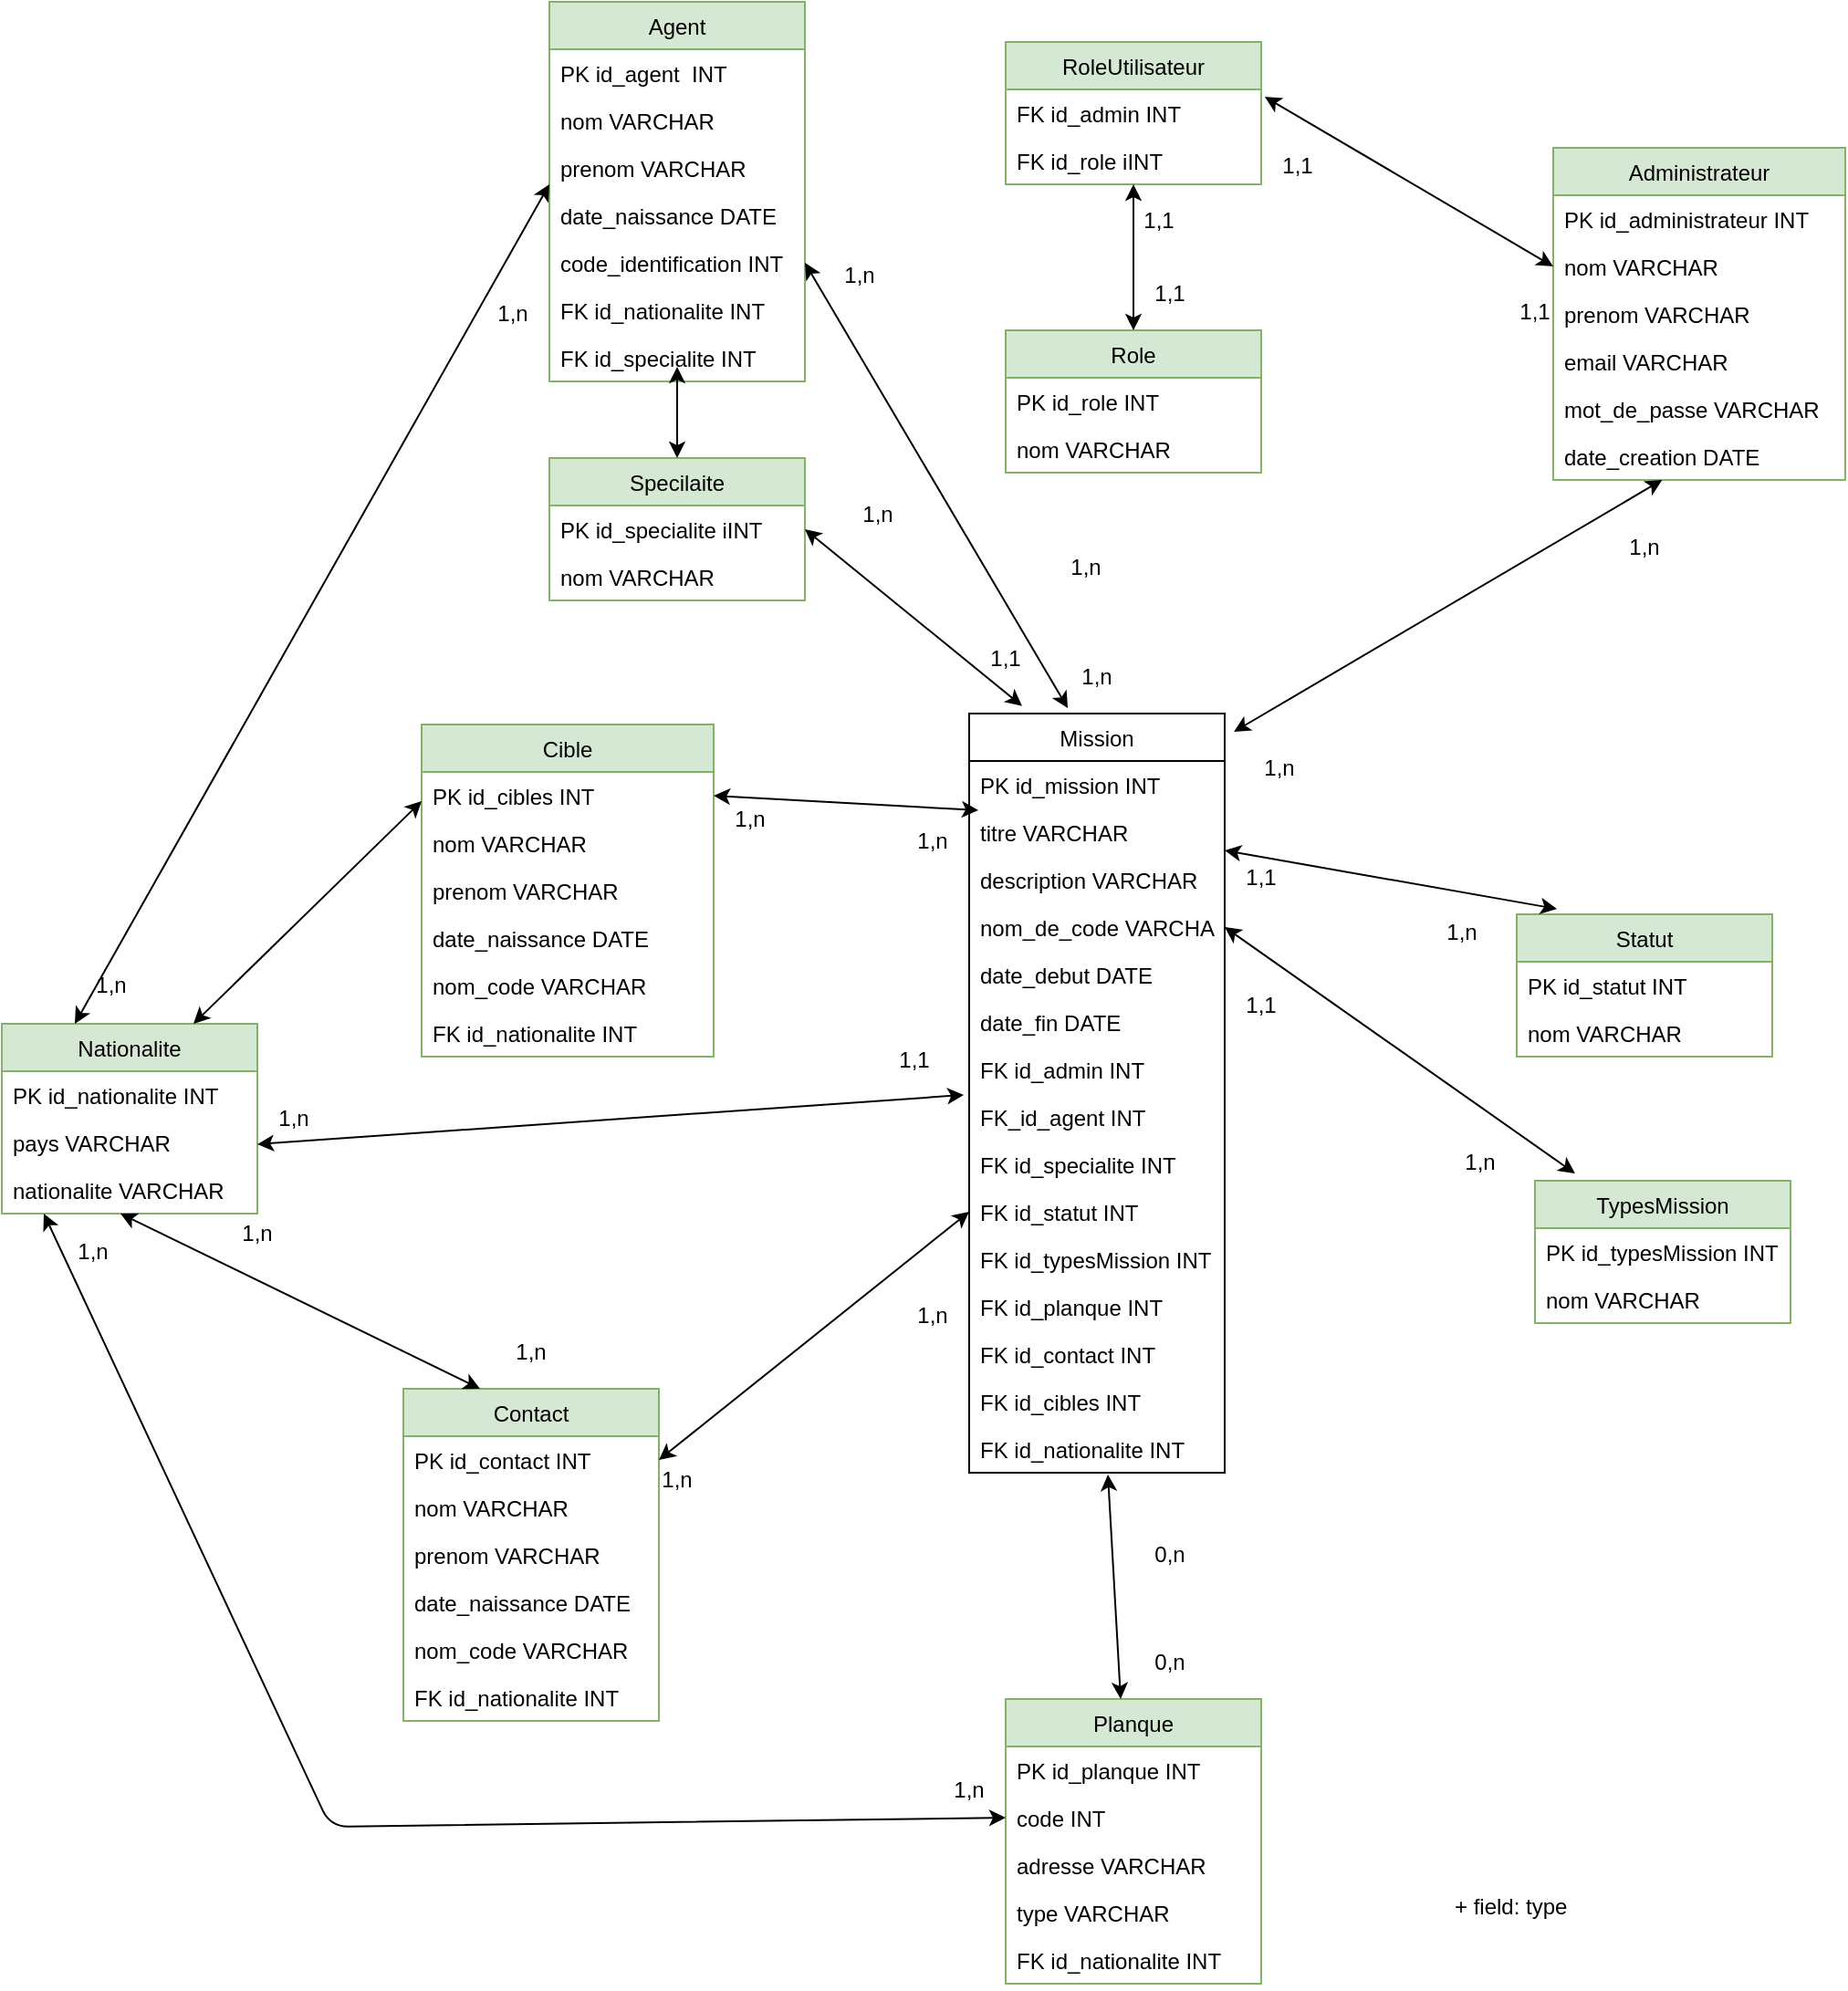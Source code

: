 <mxfile version="15.4.3" type="device"><diagram id="C5RBs43oDa-KdzZeNtuy" name="Page-1"><mxGraphModel dx="1865" dy="1716" grid="1" gridSize="10" guides="1" tooltips="1" connect="1" arrows="1" fold="1" page="1" pageScale="1" pageWidth="827" pageHeight="1169" math="0" shadow="0"><root><mxCell id="WIyWlLk6GJQsqaUBKTNV-0"/><mxCell id="WIyWlLk6GJQsqaUBKTNV-1" parent="WIyWlLk6GJQsqaUBKTNV-0"/><mxCell id="q0mctD1sltkglTrQHnda-12" value="Mission" style="swimlane;fontStyle=0;childLayout=stackLayout;horizontal=1;startSize=26;fillColor=none;horizontalStack=0;resizeParent=1;resizeParentMax=0;resizeLast=0;collapsible=1;marginBottom=0;" parent="WIyWlLk6GJQsqaUBKTNV-1" vertex="1"><mxGeometry x="330" y="290" width="140" height="416" as="geometry"/></mxCell><mxCell id="zkfFHV4jXpPFQw0GAbJ--1" value="PK id_mission INT" style="text;align=left;verticalAlign=top;spacingLeft=4;spacingRight=4;overflow=hidden;rotatable=0;points=[[0,0.5],[1,0.5]];portConstraint=eastwest;" parent="q0mctD1sltkglTrQHnda-12" vertex="1"><mxGeometry y="26" width="140" height="26" as="geometry"/></mxCell><mxCell id="zkfFHV4jXpPFQw0GAbJ--2" value="titre VARCHAR" style="text;align=left;verticalAlign=top;spacingLeft=4;spacingRight=4;overflow=hidden;rotatable=0;points=[[0,0.5],[1,0.5]];portConstraint=eastwest;rounded=0;shadow=0;html=0;" parent="q0mctD1sltkglTrQHnda-12" vertex="1"><mxGeometry y="52" width="140" height="26" as="geometry"/></mxCell><mxCell id="zkfFHV4jXpPFQw0GAbJ--3" value="description VARCHAR" style="text;align=left;verticalAlign=top;spacingLeft=4;spacingRight=4;overflow=hidden;rotatable=0;points=[[0,0.5],[1,0.5]];portConstraint=eastwest;rounded=0;shadow=0;html=0;" parent="q0mctD1sltkglTrQHnda-12" vertex="1"><mxGeometry y="78" width="140" height="26" as="geometry"/></mxCell><mxCell id="q0mctD1sltkglTrQHnda-6" value="nom_de_code VARCHAR" style="text;align=left;verticalAlign=top;spacingLeft=4;spacingRight=4;overflow=hidden;rotatable=0;points=[[0,0.5],[1,0.5]];portConstraint=eastwest;rounded=0;shadow=0;html=0;" parent="q0mctD1sltkglTrQHnda-12" vertex="1"><mxGeometry y="104" width="140" height="26" as="geometry"/></mxCell><mxCell id="q0mctD1sltkglTrQHnda-8" value="date_debut DATE" style="text;align=left;verticalAlign=top;spacingLeft=4;spacingRight=4;overflow=hidden;rotatable=0;points=[[0,0.5],[1,0.5]];portConstraint=eastwest;rounded=0;shadow=0;html=0;" parent="q0mctD1sltkglTrQHnda-12" vertex="1"><mxGeometry y="130" width="140" height="26" as="geometry"/></mxCell><mxCell id="q0mctD1sltkglTrQHnda-11" value="date_fin DATE" style="text;align=left;verticalAlign=top;spacingLeft=4;spacingRight=4;overflow=hidden;rotatable=0;points=[[0,0.5],[1,0.5]];portConstraint=eastwest;rounded=0;shadow=0;html=0;" parent="q0mctD1sltkglTrQHnda-12" vertex="1"><mxGeometry y="156" width="140" height="26" as="geometry"/></mxCell><mxCell id="q0mctD1sltkglTrQHnda-129" value="FK id_admin INT" style="text;strokeColor=none;fillColor=none;align=left;verticalAlign=top;spacingLeft=4;spacingRight=4;overflow=hidden;rotatable=0;points=[[0,0.5],[1,0.5]];portConstraint=eastwest;" parent="q0mctD1sltkglTrQHnda-12" vertex="1"><mxGeometry y="182" width="140" height="26" as="geometry"/></mxCell><mxCell id="q0mctD1sltkglTrQHnda-131" value="FK_id_agent INT" style="text;strokeColor=none;fillColor=none;align=left;verticalAlign=top;spacingLeft=4;spacingRight=4;overflow=hidden;rotatable=0;points=[[0,0.5],[1,0.5]];portConstraint=eastwest;" parent="q0mctD1sltkglTrQHnda-12" vertex="1"><mxGeometry y="208" width="140" height="26" as="geometry"/></mxCell><mxCell id="q0mctD1sltkglTrQHnda-132" value="FK id_specialite INT" style="text;strokeColor=none;fillColor=none;align=left;verticalAlign=top;spacingLeft=4;spacingRight=4;overflow=hidden;rotatable=0;points=[[0,0.5],[1,0.5]];portConstraint=eastwest;" parent="q0mctD1sltkglTrQHnda-12" vertex="1"><mxGeometry y="234" width="140" height="26" as="geometry"/></mxCell><mxCell id="q0mctD1sltkglTrQHnda-134" value="FK id_statut INT" style="text;align=left;verticalAlign=top;spacingLeft=4;spacingRight=4;overflow=hidden;rotatable=0;points=[[0,0.5],[1,0.5]];portConstraint=eastwest;" parent="q0mctD1sltkglTrQHnda-12" vertex="1"><mxGeometry y="260" width="140" height="26" as="geometry"/></mxCell><mxCell id="q0mctD1sltkglTrQHnda-135" value="FK id_typesMission INT" style="text;align=left;verticalAlign=top;spacingLeft=4;spacingRight=4;overflow=hidden;rotatable=0;points=[[0,0.5],[1,0.5]];portConstraint=eastwest;" parent="q0mctD1sltkglTrQHnda-12" vertex="1"><mxGeometry y="286" width="140" height="26" as="geometry"/></mxCell><mxCell id="q0mctD1sltkglTrQHnda-136" value="FK id_planque INT" style="text;align=left;verticalAlign=top;spacingLeft=4;spacingRight=4;overflow=hidden;rotatable=0;points=[[0,0.5],[1,0.5]];portConstraint=eastwest;" parent="q0mctD1sltkglTrQHnda-12" vertex="1"><mxGeometry y="312" width="140" height="26" as="geometry"/></mxCell><mxCell id="q0mctD1sltkglTrQHnda-137" value="FK id_contact INT " style="text;align=left;verticalAlign=top;spacingLeft=4;spacingRight=4;overflow=hidden;rotatable=0;points=[[0,0.5],[1,0.5]];portConstraint=eastwest;" parent="q0mctD1sltkglTrQHnda-12" vertex="1"><mxGeometry y="338" width="140" height="26" as="geometry"/></mxCell><mxCell id="q0mctD1sltkglTrQHnda-138" value="FK id_cibles INT" style="text;align=left;verticalAlign=top;spacingLeft=4;spacingRight=4;overflow=hidden;rotatable=0;points=[[0,0.5],[1,0.5]];portConstraint=eastwest;" parent="q0mctD1sltkglTrQHnda-12" vertex="1"><mxGeometry y="364" width="140" height="26" as="geometry"/></mxCell><mxCell id="yPlrHZawD7WD5h74jCWw-13" value="FK id_nationalite INT" style="text;align=left;verticalAlign=top;spacingLeft=4;spacingRight=4;overflow=hidden;rotatable=0;points=[[0,0.5],[1,0.5]];portConstraint=eastwest;" parent="q0mctD1sltkglTrQHnda-12" vertex="1"><mxGeometry y="390" width="140" height="26" as="geometry"/></mxCell><mxCell id="q0mctD1sltkglTrQHnda-14" value="+ field: type" style="text;strokeColor=none;fillColor=none;align=left;verticalAlign=top;spacingLeft=4;spacingRight=4;overflow=hidden;rotatable=0;points=[[0,0.5],[1,0.5]];portConstraint=eastwest;" parent="WIyWlLk6GJQsqaUBKTNV-1" vertex="1"><mxGeometry x="590" y="930" width="140" height="26" as="geometry"/></mxCell><mxCell id="q0mctD1sltkglTrQHnda-16" value="TypesMission" style="swimlane;fontStyle=0;childLayout=stackLayout;horizontal=1;startSize=26;fillColor=#d5e8d4;horizontalStack=0;resizeParent=1;resizeParentMax=0;resizeLast=0;collapsible=1;marginBottom=0;strokeColor=#82b366;" parent="WIyWlLk6GJQsqaUBKTNV-1" vertex="1"><mxGeometry x="640" y="546" width="140" height="78" as="geometry"/></mxCell><mxCell id="q0mctD1sltkglTrQHnda-17" value="PK id_typesMission INT" style="text;align=left;verticalAlign=top;spacingLeft=4;spacingRight=4;overflow=hidden;rotatable=0;points=[[0,0.5],[1,0.5]];portConstraint=eastwest;" parent="q0mctD1sltkglTrQHnda-16" vertex="1"><mxGeometry y="26" width="140" height="26" as="geometry"/></mxCell><mxCell id="q0mctD1sltkglTrQHnda-18" value="nom VARCHAR" style="text;align=left;verticalAlign=top;spacingLeft=4;spacingRight=4;overflow=hidden;rotatable=0;points=[[0,0.5],[1,0.5]];portConstraint=eastwest;rounded=0;shadow=0;html=0;" parent="q0mctD1sltkglTrQHnda-16" vertex="1"><mxGeometry y="52" width="140" height="26" as="geometry"/></mxCell><mxCell id="q0mctD1sltkglTrQHnda-24" value="Planque" style="swimlane;fontStyle=0;childLayout=stackLayout;horizontal=1;startSize=26;fillColor=#d5e8d4;horizontalStack=0;resizeParent=1;resizeParentMax=0;resizeLast=0;collapsible=1;marginBottom=0;strokeColor=#82b366;" parent="WIyWlLk6GJQsqaUBKTNV-1" vertex="1"><mxGeometry x="350" y="830" width="140" height="156" as="geometry"/></mxCell><mxCell id="q0mctD1sltkglTrQHnda-25" value="PK id_planque INT" style="text;align=left;verticalAlign=top;spacingLeft=4;spacingRight=4;overflow=hidden;rotatable=0;points=[[0,0.5],[1,0.5]];portConstraint=eastwest;" parent="q0mctD1sltkglTrQHnda-24" vertex="1"><mxGeometry y="26" width="140" height="26" as="geometry"/></mxCell><mxCell id="q0mctD1sltkglTrQHnda-26" value="code INT" style="text;align=left;verticalAlign=top;spacingLeft=4;spacingRight=4;overflow=hidden;rotatable=0;points=[[0,0.5],[1,0.5]];portConstraint=eastwest;rounded=0;shadow=0;html=0;" parent="q0mctD1sltkglTrQHnda-24" vertex="1"><mxGeometry y="52" width="140" height="26" as="geometry"/></mxCell><mxCell id="q0mctD1sltkglTrQHnda-27" value="adresse VARCHAR" style="text;align=left;verticalAlign=top;spacingLeft=4;spacingRight=4;overflow=hidden;rotatable=0;points=[[0,0.5],[1,0.5]];portConstraint=eastwest;rounded=0;shadow=0;html=0;" parent="q0mctD1sltkglTrQHnda-24" vertex="1"><mxGeometry y="78" width="140" height="26" as="geometry"/></mxCell><mxCell id="q0mctD1sltkglTrQHnda-29" value="type VARCHAR" style="text;align=left;verticalAlign=top;spacingLeft=4;spacingRight=4;overflow=hidden;rotatable=0;points=[[0,0.5],[1,0.5]];portConstraint=eastwest;rounded=0;shadow=0;html=0;" parent="q0mctD1sltkglTrQHnda-24" vertex="1"><mxGeometry y="104" width="140" height="26" as="geometry"/></mxCell><mxCell id="q0mctD1sltkglTrQHnda-28" value="FK id_nationalite INT" style="text;align=left;verticalAlign=top;spacingLeft=4;spacingRight=4;overflow=hidden;rotatable=0;points=[[0,0.5],[1,0.5]];portConstraint=eastwest;rounded=0;shadow=0;html=0;" parent="q0mctD1sltkglTrQHnda-24" vertex="1"><mxGeometry y="130" width="140" height="26" as="geometry"/></mxCell><mxCell id="q0mctD1sltkglTrQHnda-32" value="Contact" style="swimlane;fontStyle=0;childLayout=stackLayout;horizontal=1;startSize=26;fillColor=#d5e8d4;horizontalStack=0;resizeParent=1;resizeParentMax=0;resizeLast=0;collapsible=1;marginBottom=0;strokeColor=#82b366;" parent="WIyWlLk6GJQsqaUBKTNV-1" vertex="1"><mxGeometry x="20" y="660" width="140" height="182" as="geometry"/></mxCell><mxCell id="q0mctD1sltkglTrQHnda-33" value="PK id_contact INT" style="text;align=left;verticalAlign=top;spacingLeft=4;spacingRight=4;overflow=hidden;rotatable=0;points=[[0,0.5],[1,0.5]];portConstraint=eastwest;" parent="q0mctD1sltkglTrQHnda-32" vertex="1"><mxGeometry y="26" width="140" height="26" as="geometry"/></mxCell><mxCell id="q0mctD1sltkglTrQHnda-34" value="nom VARCHAR" style="text;align=left;verticalAlign=top;spacingLeft=4;spacingRight=4;overflow=hidden;rotatable=0;points=[[0,0.5],[1,0.5]];portConstraint=eastwest;rounded=0;shadow=0;html=0;" parent="q0mctD1sltkglTrQHnda-32" vertex="1"><mxGeometry y="52" width="140" height="26" as="geometry"/></mxCell><mxCell id="q0mctD1sltkglTrQHnda-35" value="prenom VARCHAR" style="text;align=left;verticalAlign=top;spacingLeft=4;spacingRight=4;overflow=hidden;rotatable=0;points=[[0,0.5],[1,0.5]];portConstraint=eastwest;rounded=0;shadow=0;html=0;" parent="q0mctD1sltkglTrQHnda-32" vertex="1"><mxGeometry y="78" width="140" height="26" as="geometry"/></mxCell><mxCell id="q0mctD1sltkglTrQHnda-36" value="date_naissance DATE" style="text;align=left;verticalAlign=top;spacingLeft=4;spacingRight=4;overflow=hidden;rotatable=0;points=[[0,0.5],[1,0.5]];portConstraint=eastwest;rounded=0;shadow=0;html=0;" parent="q0mctD1sltkglTrQHnda-32" vertex="1"><mxGeometry y="104" width="140" height="26" as="geometry"/></mxCell><mxCell id="q0mctD1sltkglTrQHnda-37" value="nom_code VARCHAR" style="text;align=left;verticalAlign=top;spacingLeft=4;spacingRight=4;overflow=hidden;rotatable=0;points=[[0,0.5],[1,0.5]];portConstraint=eastwest;rounded=0;shadow=0;html=0;" parent="q0mctD1sltkglTrQHnda-32" vertex="1"><mxGeometry y="130" width="140" height="26" as="geometry"/></mxCell><mxCell id="q0mctD1sltkglTrQHnda-38" value="FK id_nationalite INT" style="text;strokeColor=none;fillColor=none;align=left;verticalAlign=top;spacingLeft=4;spacingRight=4;overflow=hidden;rotatable=0;points=[[0,0.5],[1,0.5]];portConstraint=eastwest;" parent="q0mctD1sltkglTrQHnda-32" vertex="1"><mxGeometry y="156" width="140" height="26" as="geometry"/></mxCell><mxCell id="q0mctD1sltkglTrQHnda-39" value="Cible" style="swimlane;fontStyle=0;childLayout=stackLayout;horizontal=1;startSize=26;fillColor=#d5e8d4;horizontalStack=0;resizeParent=1;resizeParentMax=0;resizeLast=0;collapsible=1;marginBottom=0;strokeColor=#82b366;" parent="WIyWlLk6GJQsqaUBKTNV-1" vertex="1"><mxGeometry x="30" y="296" width="160" height="182" as="geometry"/></mxCell><mxCell id="q0mctD1sltkglTrQHnda-40" value="PK id_cibles INT" style="text;align=left;verticalAlign=top;spacingLeft=4;spacingRight=4;overflow=hidden;rotatable=0;points=[[0,0.5],[1,0.5]];portConstraint=eastwest;" parent="q0mctD1sltkglTrQHnda-39" vertex="1"><mxGeometry y="26" width="160" height="26" as="geometry"/></mxCell><mxCell id="q0mctD1sltkglTrQHnda-41" value="nom VARCHAR" style="text;align=left;verticalAlign=top;spacingLeft=4;spacingRight=4;overflow=hidden;rotatable=0;points=[[0,0.5],[1,0.5]];portConstraint=eastwest;rounded=0;shadow=0;html=0;" parent="q0mctD1sltkglTrQHnda-39" vertex="1"><mxGeometry y="52" width="160" height="26" as="geometry"/></mxCell><mxCell id="q0mctD1sltkglTrQHnda-42" value="prenom VARCHAR" style="text;align=left;verticalAlign=top;spacingLeft=4;spacingRight=4;overflow=hidden;rotatable=0;points=[[0,0.5],[1,0.5]];portConstraint=eastwest;rounded=0;shadow=0;html=0;" parent="q0mctD1sltkglTrQHnda-39" vertex="1"><mxGeometry y="78" width="160" height="26" as="geometry"/></mxCell><mxCell id="q0mctD1sltkglTrQHnda-43" value="date_naissance DATE" style="text;align=left;verticalAlign=top;spacingLeft=4;spacingRight=4;overflow=hidden;rotatable=0;points=[[0,0.5],[1,0.5]];portConstraint=eastwest;rounded=0;shadow=0;html=0;" parent="q0mctD1sltkglTrQHnda-39" vertex="1"><mxGeometry y="104" width="160" height="26" as="geometry"/></mxCell><mxCell id="q0mctD1sltkglTrQHnda-44" value="nom_code VARCHAR" style="text;align=left;verticalAlign=top;spacingLeft=4;spacingRight=4;overflow=hidden;rotatable=0;points=[[0,0.5],[1,0.5]];portConstraint=eastwest;rounded=0;shadow=0;html=0;" parent="q0mctD1sltkglTrQHnda-39" vertex="1"><mxGeometry y="130" width="160" height="26" as="geometry"/></mxCell><mxCell id="q0mctD1sltkglTrQHnda-45" value="FK id_nationalite INT" style="text;align=left;verticalAlign=top;spacingLeft=4;spacingRight=4;overflow=hidden;rotatable=0;points=[[0,0.5],[1,0.5]];portConstraint=eastwest;rounded=0;shadow=0;html=0;" parent="q0mctD1sltkglTrQHnda-39" vertex="1"><mxGeometry y="156" width="160" height="26" as="geometry"/></mxCell><mxCell id="q0mctD1sltkglTrQHnda-47" value="Agent" style="swimlane;fontStyle=0;childLayout=stackLayout;horizontal=1;startSize=26;fillColor=#d5e8d4;horizontalStack=0;resizeParent=1;resizeParentMax=0;resizeLast=0;collapsible=1;marginBottom=0;strokeColor=#82b366;" parent="WIyWlLk6GJQsqaUBKTNV-1" vertex="1"><mxGeometry x="100" y="-100" width="140" height="208" as="geometry"/></mxCell><mxCell id="q0mctD1sltkglTrQHnda-48" value="PK id_agent  INT" style="text;align=left;verticalAlign=top;spacingLeft=4;spacingRight=4;overflow=hidden;rotatable=0;points=[[0,0.5],[1,0.5]];portConstraint=eastwest;" parent="q0mctD1sltkglTrQHnda-47" vertex="1"><mxGeometry y="26" width="140" height="26" as="geometry"/></mxCell><mxCell id="q0mctD1sltkglTrQHnda-49" value="nom VARCHAR" style="text;align=left;verticalAlign=top;spacingLeft=4;spacingRight=4;overflow=hidden;rotatable=0;points=[[0,0.5],[1,0.5]];portConstraint=eastwest;rounded=0;shadow=0;html=0;" parent="q0mctD1sltkglTrQHnda-47" vertex="1"><mxGeometry y="52" width="140" height="26" as="geometry"/></mxCell><mxCell id="q0mctD1sltkglTrQHnda-50" value="prenom VARCHAR" style="text;align=left;verticalAlign=top;spacingLeft=4;spacingRight=4;overflow=hidden;rotatable=0;points=[[0,0.5],[1,0.5]];portConstraint=eastwest;rounded=0;shadow=0;html=0;" parent="q0mctD1sltkglTrQHnda-47" vertex="1"><mxGeometry y="78" width="140" height="26" as="geometry"/></mxCell><mxCell id="q0mctD1sltkglTrQHnda-51" value="date_naissance DATE" style="text;align=left;verticalAlign=top;spacingLeft=4;spacingRight=4;overflow=hidden;rotatable=0;points=[[0,0.5],[1,0.5]];portConstraint=eastwest;rounded=0;shadow=0;html=0;" parent="q0mctD1sltkglTrQHnda-47" vertex="1"><mxGeometry y="104" width="140" height="26" as="geometry"/></mxCell><mxCell id="q0mctD1sltkglTrQHnda-52" value="code_identification INT" style="text;align=left;verticalAlign=top;spacingLeft=4;spacingRight=4;overflow=hidden;rotatable=0;points=[[0,0.5],[1,0.5]];portConstraint=eastwest;rounded=0;shadow=0;html=0;" parent="q0mctD1sltkglTrQHnda-47" vertex="1"><mxGeometry y="130" width="140" height="26" as="geometry"/></mxCell><mxCell id="q0mctD1sltkglTrQHnda-53" value="FK id_nationalite INT" style="text;align=left;verticalAlign=top;spacingLeft=4;spacingRight=4;overflow=hidden;rotatable=0;points=[[0,0.5],[1,0.5]];portConstraint=eastwest;rounded=0;shadow=0;html=0;" parent="q0mctD1sltkglTrQHnda-47" vertex="1"><mxGeometry y="156" width="140" height="26" as="geometry"/></mxCell><mxCell id="q0mctD1sltkglTrQHnda-133" value="FK id_specialite INT" style="text;strokeColor=none;fillColor=none;align=left;verticalAlign=top;spacingLeft=4;spacingRight=4;overflow=hidden;rotatable=0;points=[[0,0.5],[1,0.5]];portConstraint=eastwest;" parent="q0mctD1sltkglTrQHnda-47" vertex="1"><mxGeometry y="182" width="140" height="26" as="geometry"/></mxCell><mxCell id="q0mctD1sltkglTrQHnda-54" value="Specilaite" style="swimlane;fontStyle=0;childLayout=stackLayout;horizontal=1;startSize=26;fillColor=#d5e8d4;horizontalStack=0;resizeParent=1;resizeParentMax=0;resizeLast=0;collapsible=1;marginBottom=0;strokeColor=#82b366;" parent="WIyWlLk6GJQsqaUBKTNV-1" vertex="1"><mxGeometry x="100" y="150" width="140" height="78" as="geometry"/></mxCell><mxCell id="q0mctD1sltkglTrQHnda-55" value="PK id_specialite iINT" style="text;align=left;verticalAlign=top;spacingLeft=4;spacingRight=4;overflow=hidden;rotatable=0;points=[[0,0.5],[1,0.5]];portConstraint=eastwest;" parent="q0mctD1sltkglTrQHnda-54" vertex="1"><mxGeometry y="26" width="140" height="26" as="geometry"/></mxCell><mxCell id="q0mctD1sltkglTrQHnda-56" value="nom VARCHAR" style="text;align=left;verticalAlign=top;spacingLeft=4;spacingRight=4;overflow=hidden;rotatable=0;points=[[0,0.5],[1,0.5]];portConstraint=eastwest;rounded=0;shadow=0;html=0;" parent="q0mctD1sltkglTrQHnda-54" vertex="1"><mxGeometry y="52" width="140" height="26" as="geometry"/></mxCell><mxCell id="q0mctD1sltkglTrQHnda-61" value="Statut" style="swimlane;fontStyle=0;childLayout=stackLayout;horizontal=1;startSize=26;fillColor=#d5e8d4;horizontalStack=0;resizeParent=1;resizeParentMax=0;resizeLast=0;collapsible=1;marginBottom=0;strokeColor=#82b366;" parent="WIyWlLk6GJQsqaUBKTNV-1" vertex="1"><mxGeometry x="630" y="400" width="140" height="78" as="geometry"/></mxCell><mxCell id="q0mctD1sltkglTrQHnda-62" value="PK id_statut INT" style="text;align=left;verticalAlign=top;spacingLeft=4;spacingRight=4;overflow=hidden;rotatable=0;points=[[0,0.5],[1,0.5]];portConstraint=eastwest;" parent="q0mctD1sltkglTrQHnda-61" vertex="1"><mxGeometry y="26" width="140" height="26" as="geometry"/></mxCell><mxCell id="q0mctD1sltkglTrQHnda-63" value="nom VARCHAR" style="text;align=left;verticalAlign=top;spacingLeft=4;spacingRight=4;overflow=hidden;rotatable=0;points=[[0,0.5],[1,0.5]];portConstraint=eastwest;rounded=0;shadow=0;html=0;" parent="q0mctD1sltkglTrQHnda-61" vertex="1"><mxGeometry y="52" width="140" height="26" as="geometry"/></mxCell><mxCell id="q0mctD1sltkglTrQHnda-65" value="Administrateur" style="swimlane;fontStyle=0;childLayout=stackLayout;horizontal=1;startSize=26;fillColor=#d5e8d4;horizontalStack=0;resizeParent=1;resizeParentMax=0;resizeLast=0;collapsible=1;marginBottom=0;strokeColor=#82b366;" parent="WIyWlLk6GJQsqaUBKTNV-1" vertex="1"><mxGeometry x="650" y="-20" width="160" height="182" as="geometry"/></mxCell><mxCell id="q0mctD1sltkglTrQHnda-66" value="PK id_administrateur INT" style="text;align=left;verticalAlign=top;spacingLeft=4;spacingRight=4;overflow=hidden;rotatable=0;points=[[0,0.5],[1,0.5]];portConstraint=eastwest;" parent="q0mctD1sltkglTrQHnda-65" vertex="1"><mxGeometry y="26" width="160" height="26" as="geometry"/></mxCell><mxCell id="q0mctD1sltkglTrQHnda-67" value="nom VARCHAR" style="text;align=left;verticalAlign=top;spacingLeft=4;spacingRight=4;overflow=hidden;rotatable=0;points=[[0,0.5],[1,0.5]];portConstraint=eastwest;rounded=0;shadow=0;html=0;" parent="q0mctD1sltkglTrQHnda-65" vertex="1"><mxGeometry y="52" width="160" height="26" as="geometry"/></mxCell><mxCell id="q0mctD1sltkglTrQHnda-68" value="prenom VARCHAR" style="text;align=left;verticalAlign=top;spacingLeft=4;spacingRight=4;overflow=hidden;rotatable=0;points=[[0,0.5],[1,0.5]];portConstraint=eastwest;rounded=0;shadow=0;html=0;" parent="q0mctD1sltkglTrQHnda-65" vertex="1"><mxGeometry y="78" width="160" height="26" as="geometry"/></mxCell><mxCell id="q0mctD1sltkglTrQHnda-69" value="email VARCHAR" style="text;align=left;verticalAlign=top;spacingLeft=4;spacingRight=4;overflow=hidden;rotatable=0;points=[[0,0.5],[1,0.5]];portConstraint=eastwest;rounded=0;shadow=0;html=0;" parent="q0mctD1sltkglTrQHnda-65" vertex="1"><mxGeometry y="104" width="160" height="26" as="geometry"/></mxCell><mxCell id="q0mctD1sltkglTrQHnda-70" value="mot_de_passe VARCHAR" style="text;align=left;verticalAlign=top;spacingLeft=4;spacingRight=4;overflow=hidden;rotatable=0;points=[[0,0.5],[1,0.5]];portConstraint=eastwest;rounded=0;shadow=0;html=0;" parent="q0mctD1sltkglTrQHnda-65" vertex="1"><mxGeometry y="130" width="160" height="26" as="geometry"/></mxCell><mxCell id="q0mctD1sltkglTrQHnda-71" value="date_creation DATE" style="text;align=left;verticalAlign=top;spacingLeft=4;spacingRight=4;overflow=hidden;rotatable=0;points=[[0,0.5],[1,0.5]];portConstraint=eastwest;rounded=0;shadow=0;html=0;" parent="q0mctD1sltkglTrQHnda-65" vertex="1"><mxGeometry y="156" width="160" height="26" as="geometry"/></mxCell><mxCell id="q0mctD1sltkglTrQHnda-72" value="Role" style="swimlane;fontStyle=0;childLayout=stackLayout;horizontal=1;startSize=26;fillColor=#d5e8d4;horizontalStack=0;resizeParent=1;resizeParentMax=0;resizeLast=0;collapsible=1;marginBottom=0;strokeColor=#82b366;" parent="WIyWlLk6GJQsqaUBKTNV-1" vertex="1"><mxGeometry x="350" y="80" width="140" height="78" as="geometry"/></mxCell><mxCell id="q0mctD1sltkglTrQHnda-73" value="PK id_role INT" style="text;align=left;verticalAlign=top;spacingLeft=4;spacingRight=4;overflow=hidden;rotatable=0;points=[[0,0.5],[1,0.5]];portConstraint=eastwest;" parent="q0mctD1sltkglTrQHnda-72" vertex="1"><mxGeometry y="26" width="140" height="26" as="geometry"/></mxCell><mxCell id="q0mctD1sltkglTrQHnda-74" value="nom VARCHAR" style="text;align=left;verticalAlign=top;spacingLeft=4;spacingRight=4;overflow=hidden;rotatable=0;points=[[0,0.5],[1,0.5]];portConstraint=eastwest;rounded=0;shadow=0;html=0;" parent="q0mctD1sltkglTrQHnda-72" vertex="1"><mxGeometry y="52" width="140" height="26" as="geometry"/></mxCell><mxCell id="q0mctD1sltkglTrQHnda-75" value="RoleUtilisateur" style="swimlane;fontStyle=0;childLayout=stackLayout;horizontal=1;startSize=26;fillColor=#d5e8d4;horizontalStack=0;resizeParent=1;resizeParentMax=0;resizeLast=0;collapsible=1;marginBottom=0;strokeColor=#82b366;" parent="WIyWlLk6GJQsqaUBKTNV-1" vertex="1"><mxGeometry x="350" y="-78" width="140" height="78" as="geometry"/></mxCell><mxCell id="q0mctD1sltkglTrQHnda-127" value="FK id_admin INT" style="text;strokeColor=none;fillColor=none;align=left;verticalAlign=top;spacingLeft=4;spacingRight=4;overflow=hidden;rotatable=0;points=[[0,0.5],[1,0.5]];portConstraint=eastwest;" parent="q0mctD1sltkglTrQHnda-75" vertex="1"><mxGeometry y="26" width="140" height="26" as="geometry"/></mxCell><mxCell id="q0mctD1sltkglTrQHnda-128" value="FK id_role iINT" style="text;strokeColor=none;fillColor=none;align=left;verticalAlign=top;spacingLeft=4;spacingRight=4;overflow=hidden;rotatable=0;points=[[0,0.5],[1,0.5]];portConstraint=eastwest;" parent="q0mctD1sltkglTrQHnda-75" vertex="1"><mxGeometry y="52" width="140" height="26" as="geometry"/></mxCell><mxCell id="q0mctD1sltkglTrQHnda-82" value="" style="endArrow=classic;startArrow=classic;html=1;exitX=0.5;exitY=0;exitDx=0;exitDy=0;" parent="WIyWlLk6GJQsqaUBKTNV-1" source="q0mctD1sltkglTrQHnda-54" edge="1"><mxGeometry width="50" height="50" relative="1" as="geometry"><mxPoint x="630" y="260" as="sourcePoint"/><mxPoint x="170" y="100" as="targetPoint"/></mxGeometry></mxCell><mxCell id="q0mctD1sltkglTrQHnda-83" value="1,n" style="text;html=1;strokeColor=none;fillColor=none;align=center;verticalAlign=middle;whiteSpace=wrap;rounded=0;" parent="WIyWlLk6GJQsqaUBKTNV-1" vertex="1"><mxGeometry x="680" y="189" width="40" height="20" as="geometry"/></mxCell><mxCell id="q0mctD1sltkglTrQHnda-84" value="1,n" style="text;html=1;strokeColor=none;fillColor=none;align=center;verticalAlign=middle;whiteSpace=wrap;rounded=0;" parent="WIyWlLk6GJQsqaUBKTNV-1" vertex="1"><mxGeometry x="480" y="310" width="40" height="20" as="geometry"/></mxCell><mxCell id="q0mctD1sltkglTrQHnda-85" value="" style="endArrow=classic;startArrow=classic;html=1;entryX=1;entryY=0.5;entryDx=0;entryDy=0;exitX=0.386;exitY=-0.007;exitDx=0;exitDy=0;exitPerimeter=0;" parent="WIyWlLk6GJQsqaUBKTNV-1" source="q0mctD1sltkglTrQHnda-12" target="q0mctD1sltkglTrQHnda-52" edge="1"><mxGeometry width="50" height="50" relative="1" as="geometry"><mxPoint x="470" y="324" as="sourcePoint"/><mxPoint x="520" y="274" as="targetPoint"/></mxGeometry></mxCell><mxCell id="q0mctD1sltkglTrQHnda-86" value="1,n" style="text;html=1;strokeColor=none;fillColor=none;align=center;verticalAlign=middle;whiteSpace=wrap;rounded=0;" parent="WIyWlLk6GJQsqaUBKTNV-1" vertex="1"><mxGeometry x="250" y="40" width="40" height="20" as="geometry"/></mxCell><mxCell id="q0mctD1sltkglTrQHnda-87" value="1,n" style="text;html=1;strokeColor=none;fillColor=none;align=center;verticalAlign=middle;whiteSpace=wrap;rounded=0;" parent="WIyWlLk6GJQsqaUBKTNV-1" vertex="1"><mxGeometry x="260" y="171" width="40" height="20" as="geometry"/></mxCell><mxCell id="q0mctD1sltkglTrQHnda-88" value="" style="endArrow=classic;startArrow=classic;html=1;entryX=0;entryY=0.5;entryDx=0;entryDy=0;exitX=1;exitY=0.5;exitDx=0;exitDy=0;" parent="WIyWlLk6GJQsqaUBKTNV-1" source="q0mctD1sltkglTrQHnda-33" target="q0mctD1sltkglTrQHnda-134" edge="1"><mxGeometry width="50" height="50" relative="1" as="geometry"><mxPoint x="240" y="590" as="sourcePoint"/><mxPoint x="320" y="480" as="targetPoint"/></mxGeometry></mxCell><mxCell id="q0mctD1sltkglTrQHnda-89" value="1,n" style="text;html=1;strokeColor=none;fillColor=none;align=center;verticalAlign=middle;whiteSpace=wrap;rounded=0;" parent="WIyWlLk6GJQsqaUBKTNV-1" vertex="1"><mxGeometry x="150" y="700" width="40" height="20" as="geometry"/></mxCell><mxCell id="q0mctD1sltkglTrQHnda-90" value="1,n" style="text;html=1;strokeColor=none;fillColor=none;align=center;verticalAlign=middle;whiteSpace=wrap;rounded=0;" parent="WIyWlLk6GJQsqaUBKTNV-1" vertex="1"><mxGeometry x="290" y="610" width="40" height="20" as="geometry"/></mxCell><mxCell id="q0mctD1sltkglTrQHnda-91" value="" style="endArrow=classic;startArrow=classic;html=1;exitX=1;exitY=0.5;exitDx=0;exitDy=0;entryX=0.036;entryY=1.038;entryDx=0;entryDy=0;entryPerimeter=0;" parent="WIyWlLk6GJQsqaUBKTNV-1" source="q0mctD1sltkglTrQHnda-40" target="zkfFHV4jXpPFQw0GAbJ--1" edge="1"><mxGeometry width="50" height="50" relative="1" as="geometry"><mxPoint x="280" y="388" as="sourcePoint"/><mxPoint x="330" y="350" as="targetPoint"/></mxGeometry></mxCell><mxCell id="q0mctD1sltkglTrQHnda-92" value="1,n" style="text;html=1;strokeColor=none;fillColor=none;align=center;verticalAlign=middle;whiteSpace=wrap;rounded=0;" parent="WIyWlLk6GJQsqaUBKTNV-1" vertex="1"><mxGeometry x="190" y="338" width="40" height="20" as="geometry"/></mxCell><mxCell id="q0mctD1sltkglTrQHnda-93" value="1,n" style="text;html=1;strokeColor=none;fillColor=none;align=center;verticalAlign=middle;whiteSpace=wrap;rounded=0;" parent="WIyWlLk6GJQsqaUBKTNV-1" vertex="1"><mxGeometry x="290" y="350" width="40" height="20" as="geometry"/></mxCell><mxCell id="q0mctD1sltkglTrQHnda-94" value="" style="endArrow=classic;startArrow=classic;html=1;exitX=0.157;exitY=-0.051;exitDx=0;exitDy=0;exitPerimeter=0;entryX=1;entryY=0.5;entryDx=0;entryDy=0;" parent="WIyWlLk6GJQsqaUBKTNV-1" source="q0mctD1sltkglTrQHnda-16" target="q0mctD1sltkglTrQHnda-6" edge="1"><mxGeometry width="50" height="50" relative="1" as="geometry"><mxPoint x="390" y="420" as="sourcePoint"/><mxPoint x="440" y="370" as="targetPoint"/></mxGeometry></mxCell><mxCell id="q0mctD1sltkglTrQHnda-95" value="1,1" style="text;html=1;strokeColor=none;fillColor=none;align=center;verticalAlign=middle;whiteSpace=wrap;rounded=0;" parent="WIyWlLk6GJQsqaUBKTNV-1" vertex="1"><mxGeometry x="470" y="440" width="40" height="20" as="geometry"/></mxCell><mxCell id="q0mctD1sltkglTrQHnda-96" value="1,n" style="text;html=1;strokeColor=none;fillColor=none;align=center;verticalAlign=middle;whiteSpace=wrap;rounded=0;" parent="WIyWlLk6GJQsqaUBKTNV-1" vertex="1"><mxGeometry x="590" y="526" width="40" height="20" as="geometry"/></mxCell><mxCell id="q0mctD1sltkglTrQHnda-97" value="" style="endArrow=classic;startArrow=classic;html=1;entryX=0.157;entryY=-0.038;entryDx=0;entryDy=0;entryPerimeter=0;" parent="WIyWlLk6GJQsqaUBKTNV-1" target="q0mctD1sltkglTrQHnda-61" edge="1"><mxGeometry width="50" height="50" relative="1" as="geometry"><mxPoint x="470" y="365" as="sourcePoint"/><mxPoint x="520" y="315" as="targetPoint"/></mxGeometry></mxCell><mxCell id="q0mctD1sltkglTrQHnda-98" value="1,1" style="text;html=1;strokeColor=none;fillColor=none;align=center;verticalAlign=middle;whiteSpace=wrap;rounded=0;" parent="WIyWlLk6GJQsqaUBKTNV-1" vertex="1"><mxGeometry x="470" y="370" width="40" height="20" as="geometry"/></mxCell><mxCell id="q0mctD1sltkglTrQHnda-99" value="1,n" style="text;html=1;strokeColor=none;fillColor=none;align=center;verticalAlign=middle;whiteSpace=wrap;rounded=0;" parent="WIyWlLk6GJQsqaUBKTNV-1" vertex="1"><mxGeometry x="580" y="400" width="40" height="20" as="geometry"/></mxCell><mxCell id="q0mctD1sltkglTrQHnda-100" value="" style="endArrow=classic;startArrow=classic;html=1;exitX=0.45;exitY=0;exitDx=0;exitDy=0;exitPerimeter=0;entryX=0.543;entryY=1.038;entryDx=0;entryDy=0;entryPerimeter=0;" parent="WIyWlLk6GJQsqaUBKTNV-1" source="q0mctD1sltkglTrQHnda-24" target="yPlrHZawD7WD5h74jCWw-13" edge="1"><mxGeometry width="50" height="50" relative="1" as="geometry"><mxPoint x="400" y="540" as="sourcePoint"/><mxPoint x="413" y="710" as="targetPoint"/></mxGeometry></mxCell><mxCell id="q0mctD1sltkglTrQHnda-101" value="0,n" style="text;html=1;strokeColor=none;fillColor=none;align=center;verticalAlign=middle;whiteSpace=wrap;rounded=0;" parent="WIyWlLk6GJQsqaUBKTNV-1" vertex="1"><mxGeometry x="420" y="741" width="40" height="20" as="geometry"/></mxCell><mxCell id="q0mctD1sltkglTrQHnda-102" value="" style="endArrow=classic;startArrow=classic;html=1;exitX=0.207;exitY=-0.01;exitDx=0;exitDy=0;entryX=1;entryY=0.5;entryDx=0;entryDy=0;exitPerimeter=0;" parent="WIyWlLk6GJQsqaUBKTNV-1" source="q0mctD1sltkglTrQHnda-12" target="q0mctD1sltkglTrQHnda-55" edge="1"><mxGeometry width="50" height="50" relative="1" as="geometry"><mxPoint x="470" y="360" as="sourcePoint"/><mxPoint x="520" y="310" as="targetPoint"/></mxGeometry></mxCell><mxCell id="q0mctD1sltkglTrQHnda-103" value="1,1" style="text;html=1;strokeColor=none;fillColor=none;align=center;verticalAlign=middle;whiteSpace=wrap;rounded=0;" parent="WIyWlLk6GJQsqaUBKTNV-1" vertex="1"><mxGeometry x="330" y="250" width="40" height="20" as="geometry"/></mxCell><mxCell id="q0mctD1sltkglTrQHnda-116" value="" style="endArrow=classic;startArrow=classic;html=1;exitX=0;exitY=0.5;exitDx=0;exitDy=0;entryX=1.014;entryY=0.385;entryDx=0;entryDy=0;entryPerimeter=0;" parent="WIyWlLk6GJQsqaUBKTNV-1" source="q0mctD1sltkglTrQHnda-67" target="q0mctD1sltkglTrQHnda-75" edge="1"><mxGeometry width="50" height="50" relative="1" as="geometry"><mxPoint x="390" y="320" as="sourcePoint"/><mxPoint x="440" y="270" as="targetPoint"/></mxGeometry></mxCell><mxCell id="q0mctD1sltkglTrQHnda-117" value="" style="endArrow=classic;startArrow=classic;html=1;exitX=0.5;exitY=0;exitDx=0;exitDy=0;entryX=0.5;entryY=1;entryDx=0;entryDy=0;" parent="WIyWlLk6GJQsqaUBKTNV-1" source="q0mctD1sltkglTrQHnda-72" target="q0mctD1sltkglTrQHnda-75" edge="1"><mxGeometry width="50" height="50" relative="1" as="geometry"><mxPoint x="390" y="320" as="sourcePoint"/><mxPoint x="440" y="270" as="targetPoint"/></mxGeometry></mxCell><mxCell id="q0mctD1sltkglTrQHnda-118" value="1,1" style="text;html=1;strokeColor=none;fillColor=none;align=center;verticalAlign=middle;whiteSpace=wrap;rounded=0;" parent="WIyWlLk6GJQsqaUBKTNV-1" vertex="1"><mxGeometry x="620" y="60" width="40" height="20" as="geometry"/></mxCell><mxCell id="q0mctD1sltkglTrQHnda-119" value="1,1" style="text;html=1;strokeColor=none;fillColor=none;align=center;verticalAlign=middle;whiteSpace=wrap;rounded=0;" parent="WIyWlLk6GJQsqaUBKTNV-1" vertex="1"><mxGeometry x="490" y="-20" width="40" height="20" as="geometry"/></mxCell><mxCell id="q0mctD1sltkglTrQHnda-120" value="1,1" style="text;html=1;strokeColor=none;fillColor=none;align=center;verticalAlign=middle;whiteSpace=wrap;rounded=0;" parent="WIyWlLk6GJQsqaUBKTNV-1" vertex="1"><mxGeometry x="414" y="10" width="40" height="20" as="geometry"/></mxCell><mxCell id="q0mctD1sltkglTrQHnda-121" value="1,1" style="text;html=1;strokeColor=none;fillColor=none;align=center;verticalAlign=middle;whiteSpace=wrap;rounded=0;" parent="WIyWlLk6GJQsqaUBKTNV-1" vertex="1"><mxGeometry x="420" y="50" width="40" height="20" as="geometry"/></mxCell><mxCell id="q0mctD1sltkglTrQHnda-122" value="" style="endArrow=classic;startArrow=classic;html=1;exitX=1.036;exitY=0.024;exitDx=0;exitDy=0;exitPerimeter=0;entryX=0.373;entryY=1;entryDx=0;entryDy=0;entryPerimeter=0;" parent="WIyWlLk6GJQsqaUBKTNV-1" source="q0mctD1sltkglTrQHnda-12" target="q0mctD1sltkglTrQHnda-71" edge="1"><mxGeometry width="50" height="50" relative="1" as="geometry"><mxPoint x="390" y="320" as="sourcePoint"/><mxPoint x="380" y="180" as="targetPoint"/></mxGeometry></mxCell><mxCell id="q0mctD1sltkglTrQHnda-125" value="1,n" style="text;html=1;strokeColor=none;fillColor=none;align=center;verticalAlign=middle;whiteSpace=wrap;rounded=0;" parent="WIyWlLk6GJQsqaUBKTNV-1" vertex="1"><mxGeometry x="374" y="200" width="40" height="20" as="geometry"/></mxCell><mxCell id="q0mctD1sltkglTrQHnda-126" value="1,n" style="text;html=1;strokeColor=none;fillColor=none;align=center;verticalAlign=middle;whiteSpace=wrap;rounded=0;" parent="WIyWlLk6GJQsqaUBKTNV-1" vertex="1"><mxGeometry x="380" y="260" width="40" height="20" as="geometry"/></mxCell><mxCell id="yPlrHZawD7WD5h74jCWw-2" value="Nationalite" style="swimlane;fontStyle=0;childLayout=stackLayout;horizontal=1;startSize=26;fillColor=#d5e8d4;horizontalStack=0;resizeParent=1;resizeParentMax=0;resizeLast=0;collapsible=1;marginBottom=0;strokeColor=#82b366;" parent="WIyWlLk6GJQsqaUBKTNV-1" vertex="1"><mxGeometry x="-200" y="460" width="140" height="104" as="geometry"/></mxCell><mxCell id="yPlrHZawD7WD5h74jCWw-3" value="PK id_nationalite INT" style="text;align=left;verticalAlign=top;spacingLeft=4;spacingRight=4;overflow=hidden;rotatable=0;points=[[0,0.5],[1,0.5]];portConstraint=eastwest;" parent="yPlrHZawD7WD5h74jCWw-2" vertex="1"><mxGeometry y="26" width="140" height="26" as="geometry"/></mxCell><mxCell id="yPlrHZawD7WD5h74jCWw-4" value="pays VARCHAR" style="text;align=left;verticalAlign=top;spacingLeft=4;spacingRight=4;overflow=hidden;rotatable=0;points=[[0,0.5],[1,0.5]];portConstraint=eastwest;rounded=0;shadow=0;html=0;" parent="yPlrHZawD7WD5h74jCWw-2" vertex="1"><mxGeometry y="52" width="140" height="26" as="geometry"/></mxCell><mxCell id="yPlrHZawD7WD5h74jCWw-5" value="nationalite VARCHAR" style="text;align=left;verticalAlign=top;spacingLeft=4;spacingRight=4;overflow=hidden;rotatable=0;points=[[0,0.5],[1,0.5]];portConstraint=eastwest;rounded=0;shadow=0;html=0;" parent="yPlrHZawD7WD5h74jCWw-2" vertex="1"><mxGeometry y="78" width="140" height="26" as="geometry"/></mxCell><mxCell id="yPlrHZawD7WD5h74jCWw-9" value="" style="endArrow=classic;startArrow=classic;html=1;exitX=0.75;exitY=0;exitDx=0;exitDy=0;entryX=0.036;entryY=1.038;entryDx=0;entryDy=0;entryPerimeter=0;" parent="WIyWlLk6GJQsqaUBKTNV-1" source="yPlrHZawD7WD5h74jCWw-2" edge="1"><mxGeometry width="50" height="50" relative="1" as="geometry"><mxPoint x="-135.04" y="330.01" as="sourcePoint"/><mxPoint x="30.0" y="337.998" as="targetPoint"/></mxGeometry></mxCell><mxCell id="yPlrHZawD7WD5h74jCWw-10" value="" style="endArrow=classic;startArrow=classic;html=1;exitX=0.75;exitY=0;exitDx=0;exitDy=0;entryX=0;entryY=0.846;entryDx=0;entryDy=0;entryPerimeter=0;" parent="WIyWlLk6GJQsqaUBKTNV-1" target="q0mctD1sltkglTrQHnda-50" edge="1"><mxGeometry width="50" height="50" relative="1" as="geometry"><mxPoint x="-160" y="460" as="sourcePoint"/><mxPoint x="-35" y="337.998" as="targetPoint"/></mxGeometry></mxCell><mxCell id="yPlrHZawD7WD5h74jCWw-11" value="" style="endArrow=classic;startArrow=classic;html=1;exitX=0.3;exitY=0;exitDx=0;exitDy=0;entryX=0.036;entryY=1.038;entryDx=0;entryDy=0;entryPerimeter=0;exitPerimeter=0;" parent="WIyWlLk6GJQsqaUBKTNV-1" source="q0mctD1sltkglTrQHnda-32" edge="1"><mxGeometry width="50" height="50" relative="1" as="geometry"><mxPoint x="-260" y="686" as="sourcePoint"/><mxPoint x="-135" y="563.998" as="targetPoint"/></mxGeometry></mxCell><mxCell id="yPlrHZawD7WD5h74jCWw-12" value="" style="endArrow=classic;startArrow=classic;html=1;exitX=0.75;exitY=0;exitDx=0;exitDy=0;entryX=-0.021;entryY=0.038;entryDx=0;entryDy=0;entryPerimeter=0;" parent="WIyWlLk6GJQsqaUBKTNV-1" target="q0mctD1sltkglTrQHnda-131" edge="1"><mxGeometry width="50" height="50" relative="1" as="geometry"><mxPoint x="-60" y="526" as="sourcePoint"/><mxPoint x="65" y="403.998" as="targetPoint"/></mxGeometry></mxCell><mxCell id="yPlrHZawD7WD5h74jCWw-15" value="0,n" style="text;html=1;strokeColor=none;fillColor=none;align=center;verticalAlign=middle;whiteSpace=wrap;rounded=0;" parent="WIyWlLk6GJQsqaUBKTNV-1" vertex="1"><mxGeometry x="420" y="800" width="40" height="20" as="geometry"/></mxCell><mxCell id="yPlrHZawD7WD5h74jCWw-16" value="" style="endArrow=classic;startArrow=classic;html=1;entryX=0.036;entryY=1.038;entryDx=0;entryDy=0;entryPerimeter=0;exitX=0;exitY=0.5;exitDx=0;exitDy=0;" parent="WIyWlLk6GJQsqaUBKTNV-1" source="q0mctD1sltkglTrQHnda-26" edge="1"><mxGeometry width="50" height="50" relative="1" as="geometry"><mxPoint x="-70" y="930" as="sourcePoint"/><mxPoint x="-177" y="563.998" as="targetPoint"/><Array as="points"><mxPoint x="-20" y="900"/></Array></mxGeometry></mxCell><mxCell id="yPlrHZawD7WD5h74jCWw-18" value="1,n" style="text;html=1;strokeColor=none;fillColor=none;align=center;verticalAlign=middle;whiteSpace=wrap;rounded=0;" parent="WIyWlLk6GJQsqaUBKTNV-1" vertex="1"><mxGeometry x="-170" y="575" width="40" height="20" as="geometry"/></mxCell><mxCell id="yPlrHZawD7WD5h74jCWw-19" value="1,n" style="text;html=1;strokeColor=none;fillColor=none;align=center;verticalAlign=middle;whiteSpace=wrap;rounded=0;" parent="WIyWlLk6GJQsqaUBKTNV-1" vertex="1"><mxGeometry x="310" y="870" width="40" height="20" as="geometry"/></mxCell><mxCell id="yPlrHZawD7WD5h74jCWw-20" value="1,n" style="text;html=1;strokeColor=none;fillColor=none;align=center;verticalAlign=middle;whiteSpace=wrap;rounded=0;" parent="WIyWlLk6GJQsqaUBKTNV-1" vertex="1"><mxGeometry x="70" y="630" width="40" height="20" as="geometry"/></mxCell><mxCell id="yPlrHZawD7WD5h74jCWw-21" value="1,n" style="text;html=1;strokeColor=none;fillColor=none;align=center;verticalAlign=middle;whiteSpace=wrap;rounded=0;" parent="WIyWlLk6GJQsqaUBKTNV-1" vertex="1"><mxGeometry x="-80" y="565" width="40" height="20" as="geometry"/></mxCell><mxCell id="yPlrHZawD7WD5h74jCWw-22" value="1,n" style="text;html=1;strokeColor=none;fillColor=none;align=center;verticalAlign=middle;whiteSpace=wrap;rounded=0;" parent="WIyWlLk6GJQsqaUBKTNV-1" vertex="1"><mxGeometry x="-60" y="502" width="40" height="20" as="geometry"/></mxCell><mxCell id="yPlrHZawD7WD5h74jCWw-23" value="1,1" style="text;html=1;strokeColor=none;fillColor=none;align=center;verticalAlign=middle;whiteSpace=wrap;rounded=0;" parent="WIyWlLk6GJQsqaUBKTNV-1" vertex="1"><mxGeometry x="280" y="470" width="40" height="20" as="geometry"/></mxCell><mxCell id="yPlrHZawD7WD5h74jCWw-24" value="1,n" style="text;html=1;strokeColor=none;fillColor=none;align=center;verticalAlign=middle;whiteSpace=wrap;rounded=0;" parent="WIyWlLk6GJQsqaUBKTNV-1" vertex="1"><mxGeometry x="60" y="61" width="40" height="20" as="geometry"/></mxCell><mxCell id="yPlrHZawD7WD5h74jCWw-25" value="1,n" style="text;html=1;strokeColor=none;fillColor=none;align=center;verticalAlign=middle;whiteSpace=wrap;rounded=0;" parent="WIyWlLk6GJQsqaUBKTNV-1" vertex="1"><mxGeometry x="-160" y="429" width="40" height="20" as="geometry"/></mxCell></root></mxGraphModel></diagram></mxfile>
